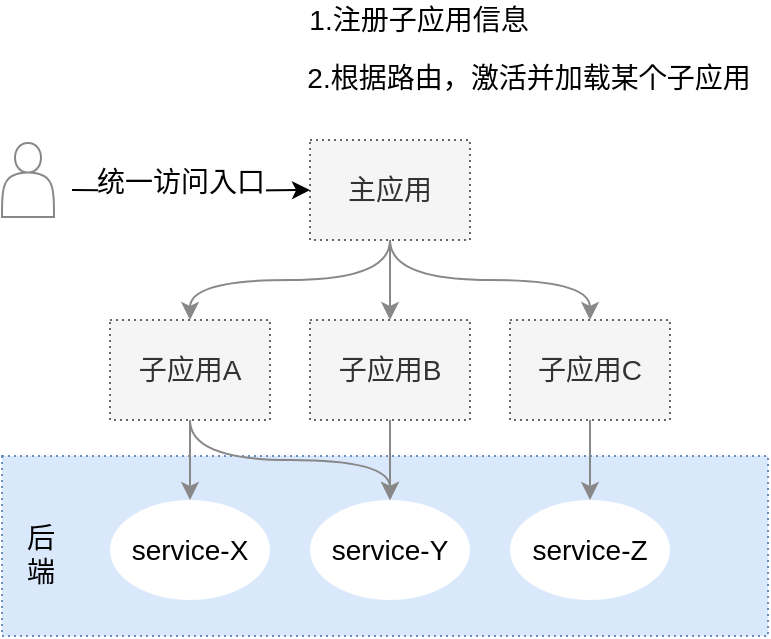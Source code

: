 <mxfile version="19.0.3" type="github" pages="2">
  <diagram id="ziwd58BBXpggzG_KKJVm" name="qiankun-架构">
    <mxGraphModel dx="1041" dy="594" grid="0" gridSize="10" guides="1" tooltips="1" connect="1" arrows="1" fold="1" page="1" pageScale="1" pageWidth="827" pageHeight="1169" math="0" shadow="0">
      <root>
        <mxCell id="0" />
        <mxCell id="1" parent="0" />
        <mxCell id="5wTCeCjxCG_gy_nCkENd-27" value="" style="rounded=0;whiteSpace=wrap;html=1;dashed=1;dashPattern=1 2;fontSize=14;fillColor=#dae8fc;strokeColor=#6c8ebf;" parent="1" vertex="1">
          <mxGeometry x="106" y="288" width="383" height="90" as="geometry" />
        </mxCell>
        <mxCell id="5wTCeCjxCG_gy_nCkENd-20" style="edgeStyle=orthogonalEdgeStyle;curved=1;rounded=0;orthogonalLoop=1;jettySize=auto;html=1;exitX=0.5;exitY=1;exitDx=0;exitDy=0;entryX=0.5;entryY=0;entryDx=0;entryDy=0;fontSize=14;strokeColor=#888;" parent="1" source="5wTCeCjxCG_gy_nCkENd-4" target="5wTCeCjxCG_gy_nCkENd-5" edge="1">
          <mxGeometry relative="1" as="geometry" />
        </mxCell>
        <mxCell id="5wTCeCjxCG_gy_nCkENd-21" style="edgeStyle=orthogonalEdgeStyle;curved=1;rounded=0;orthogonalLoop=1;jettySize=auto;html=1;exitX=0.5;exitY=1;exitDx=0;exitDy=0;entryX=0.5;entryY=0;entryDx=0;entryDy=0;fontSize=14;strokeColor=#888;" parent="1" source="5wTCeCjxCG_gy_nCkENd-4" target="5wTCeCjxCG_gy_nCkENd-6" edge="1">
          <mxGeometry relative="1" as="geometry" />
        </mxCell>
        <mxCell id="5wTCeCjxCG_gy_nCkENd-22" style="edgeStyle=orthogonalEdgeStyle;curved=1;rounded=0;orthogonalLoop=1;jettySize=auto;html=1;exitX=0.5;exitY=1;exitDx=0;exitDy=0;fontSize=14;strokeColor=#888;" parent="1" source="5wTCeCjxCG_gy_nCkENd-4" target="5wTCeCjxCG_gy_nCkENd-7" edge="1">
          <mxGeometry relative="1" as="geometry" />
        </mxCell>
        <mxCell id="5wTCeCjxCG_gy_nCkENd-4" value="&lt;font style=&quot;font-size: 14px&quot;&gt;主应用&lt;/font&gt;" style="rounded=0;whiteSpace=wrap;html=1;fontSize=14;fillColor=#f5f5f5;strokeColor=#666666;fontColor=#333333;dashed=1;dashPattern=1 2;" parent="1" vertex="1">
          <mxGeometry x="260" y="130" width="80" height="50" as="geometry" />
        </mxCell>
        <mxCell id="5wTCeCjxCG_gy_nCkENd-18" style="edgeStyle=orthogonalEdgeStyle;curved=1;rounded=0;orthogonalLoop=1;jettySize=auto;html=1;exitX=0.5;exitY=1;exitDx=0;exitDy=0;entryX=0.5;entryY=0;entryDx=0;entryDy=0;fontSize=14;strokeColor=#888;" parent="1" source="5wTCeCjxCG_gy_nCkENd-5" target="5wTCeCjxCG_gy_nCkENd-10" edge="1">
          <mxGeometry relative="1" as="geometry" />
        </mxCell>
        <mxCell id="5wTCeCjxCG_gy_nCkENd-19" style="edgeStyle=orthogonalEdgeStyle;curved=1;rounded=0;orthogonalLoop=1;jettySize=auto;html=1;fontSize=14;exitX=0.5;exitY=1;exitDx=0;exitDy=0;strokeColor=#888;" parent="1" source="5wTCeCjxCG_gy_nCkENd-5" target="5wTCeCjxCG_gy_nCkENd-11" edge="1">
          <mxGeometry relative="1" as="geometry">
            <mxPoint x="210" y="280" as="sourcePoint" />
          </mxGeometry>
        </mxCell>
        <mxCell id="5wTCeCjxCG_gy_nCkENd-5" value="&lt;font style=&quot;font-size: 14px&quot;&gt;子应用A&lt;/font&gt;" style="rounded=0;whiteSpace=wrap;html=1;fontSize=14;dashed=1;dashPattern=1 2;fillColor=#f5f5f5;strokeColor=#666666;fontColor=#333333;" parent="1" vertex="1">
          <mxGeometry x="160" y="220" width="80" height="50" as="geometry" />
        </mxCell>
        <mxCell id="5wTCeCjxCG_gy_nCkENd-24" style="edgeStyle=orthogonalEdgeStyle;curved=1;rounded=0;orthogonalLoop=1;jettySize=auto;html=1;exitX=0.5;exitY=1;exitDx=0;exitDy=0;entryX=0.5;entryY=0;entryDx=0;entryDy=0;fontSize=14;strokeColor=#888;" parent="1" source="5wTCeCjxCG_gy_nCkENd-6" target="5wTCeCjxCG_gy_nCkENd-11" edge="1">
          <mxGeometry relative="1" as="geometry" />
        </mxCell>
        <mxCell id="5wTCeCjxCG_gy_nCkENd-6" value="&lt;font style=&quot;font-size: 14px&quot;&gt;子应用B&lt;/font&gt;" style="rounded=0;whiteSpace=wrap;html=1;fontSize=14;dashed=1;dashPattern=1 2;fillColor=#f5f5f5;strokeColor=#666666;fontColor=#333333;" parent="1" vertex="1">
          <mxGeometry x="260" y="220" width="80" height="50" as="geometry" />
        </mxCell>
        <mxCell id="5wTCeCjxCG_gy_nCkENd-23" style="edgeStyle=orthogonalEdgeStyle;curved=1;rounded=0;orthogonalLoop=1;jettySize=auto;html=1;exitX=0.5;exitY=1;exitDx=0;exitDy=0;entryX=0.5;entryY=0;entryDx=0;entryDy=0;fontSize=14;strokeColor=#888;" parent="1" source="5wTCeCjxCG_gy_nCkENd-7" target="5wTCeCjxCG_gy_nCkENd-12" edge="1">
          <mxGeometry relative="1" as="geometry" />
        </mxCell>
        <mxCell id="5wTCeCjxCG_gy_nCkENd-7" value="&lt;font style=&quot;font-size: 14px&quot;&gt;子应用C&lt;/font&gt;" style="rounded=0;whiteSpace=wrap;html=1;fontSize=14;dashed=1;dashPattern=1 2;fillColor=#f5f5f5;strokeColor=#666666;fontColor=#333333;" parent="1" vertex="1">
          <mxGeometry x="360" y="220" width="80" height="50" as="geometry" />
        </mxCell>
        <mxCell id="5wTCeCjxCG_gy_nCkENd-8" value="1.注册子应用信息" style="text;html=1;align=center;verticalAlign=middle;resizable=0;points=[];autosize=1;fontSize=14;" parent="1" vertex="1">
          <mxGeometry x="249" y="60" width="130" height="20" as="geometry" />
        </mxCell>
        <mxCell id="5wTCeCjxCG_gy_nCkENd-9" value="2.根据路由，激活并加载某个子应用" style="text;html=1;align=center;verticalAlign=middle;resizable=0;points=[];autosize=1;fontSize=14;" parent="1" vertex="1">
          <mxGeometry x="249" y="89" width="240" height="20" as="geometry" />
        </mxCell>
        <mxCell id="5wTCeCjxCG_gy_nCkENd-10" value="&lt;span style=&quot;font-size: 14px&quot;&gt;service-X&lt;/span&gt;" style="ellipse;whiteSpace=wrap;html=1;fontFamily=Helvetica;fontSize=14;fontColor=#000000;align=center;strokeColor=none;fillColor=#ffffff;dashed=1;dashPattern=1 2;" parent="1" vertex="1">
          <mxGeometry x="160" y="310" width="80" height="50" as="geometry" />
        </mxCell>
        <mxCell id="5wTCeCjxCG_gy_nCkENd-11" value="&lt;span style=&quot;font-size: 14px&quot;&gt;service-Y&lt;/span&gt;" style="ellipse;whiteSpace=wrap;html=1;fontFamily=Helvetica;fontSize=14;fontColor=#000000;align=center;strokeColor=none;fillColor=#ffffff;dashed=1;dashPattern=1 2;" parent="1" vertex="1">
          <mxGeometry x="260" y="310" width="80" height="50" as="geometry" />
        </mxCell>
        <mxCell id="5wTCeCjxCG_gy_nCkENd-12" value="&lt;span style=&quot;font-size: 14px&quot;&gt;service-Z&lt;/span&gt;" style="ellipse;whiteSpace=wrap;html=1;fontFamily=Helvetica;fontSize=14;fontColor=#000000;align=center;strokeColor=none;fillColor=#ffffff;dashed=1;dashPattern=1 2;" parent="1" vertex="1">
          <mxGeometry x="360" y="310" width="80" height="50" as="geometry" />
        </mxCell>
        <mxCell id="5wTCeCjxCG_gy_nCkENd-16" style="edgeStyle=orthogonalEdgeStyle;curved=1;rounded=0;orthogonalLoop=1;jettySize=auto;html=1;entryX=0;entryY=0.5;entryDx=0;entryDy=0;fontSize=14;" parent="1" target="5wTCeCjxCG_gy_nCkENd-4" edge="1">
          <mxGeometry relative="1" as="geometry">
            <mxPoint x="141" y="155" as="sourcePoint" />
          </mxGeometry>
        </mxCell>
        <mxCell id="5wTCeCjxCG_gy_nCkENd-17" value="统一访问入口" style="text;html=1;align=center;verticalAlign=middle;resizable=0;points=[];labelBackgroundColor=#ffffff;fontSize=14;" parent="5wTCeCjxCG_gy_nCkENd-16" vertex="1" connectable="0">
          <mxGeometry x="-0.309" relative="1" as="geometry">
            <mxPoint x="12" y="-5" as="offset" />
          </mxGeometry>
        </mxCell>
        <mxCell id="5wTCeCjxCG_gy_nCkENd-15" value="" style="shape=actor;whiteSpace=wrap;html=1;fontSize=14;strokeColor=#888;" parent="1" vertex="1">
          <mxGeometry x="106" y="131.5" width="26" height="37" as="geometry" />
        </mxCell>
        <mxCell id="5wTCeCjxCG_gy_nCkENd-28" value="后&lt;br&gt;端" style="text;html=1;align=center;verticalAlign=middle;resizable=0;points=[];autosize=1;fontSize=14;" parent="1" vertex="1">
          <mxGeometry x="110" y="317" width="30" height="40" as="geometry" />
        </mxCell>
      </root>
    </mxGraphModel>
  </diagram>
  <diagram id="zjiAVIvh1hj3fVbSXxX9" name="qiankun设计">
    <mxGraphModel dx="1041" dy="594" grid="0" gridSize="10" guides="1" tooltips="1" connect="1" arrows="1" fold="1" page="1" pageScale="1" pageWidth="827" pageHeight="1169" math="0" shadow="0">
      <root>
        <mxCell id="0" />
        <mxCell id="1" parent="0" />
        <mxCell id="eouy5kUTupUBwiDolk0K-1" value="&lt;font style=&quot;font-size: 14px;&quot;&gt;注册子应用&lt;/font&gt;" style="rounded=0;whiteSpace=wrap;html=1;fillColor=#b1ddf0;strokeColor=#10739e;fontColor=#10739E;" vertex="1" parent="1">
          <mxGeometry x="278" y="165" width="100" height="50" as="geometry" />
        </mxCell>
        <mxCell id="eouy5kUTupUBwiDolk0K-4" value="&lt;font&gt;&lt;span style=&quot;font-size: 14px;&quot;&gt;启动主程序&lt;/span&gt;&lt;/font&gt;" style="rounded=0;whiteSpace=wrap;html=1;fillColor=#b1ddf0;strokeColor=#10739e;fontColor=#10739E;" vertex="1" parent="1">
          <mxGeometry x="280" y="239" width="100" height="50" as="geometry" />
        </mxCell>
        <mxCell id="eouy5kUTupUBwiDolk0K-5" value="&lt;font&gt;&lt;span style=&quot;font-size: 14px;&quot;&gt;监听地址栏&lt;/span&gt;&lt;/font&gt;" style="rounded=0;whiteSpace=wrap;html=1;fillColor=#b1ddf0;strokeColor=#10739e;fontColor=#10739E;" vertex="1" parent="1">
          <mxGeometry x="282" y="318" width="100" height="50" as="geometry" />
        </mxCell>
        <mxCell id="ZVBuwjSyPugjjg61QEoM-1" value="&lt;font style=&quot;font-size: 14px;&quot;&gt;加载子应用&lt;/font&gt;" style="rounded=0;whiteSpace=wrap;html=1;fillColor=#b1ddf0;strokeColor=#10739e;fontColor=#10739E;" vertex="1" parent="1">
          <mxGeometry x="280" y="394" width="100" height="50" as="geometry" />
        </mxCell>
      </root>
    </mxGraphModel>
  </diagram>
</mxfile>
